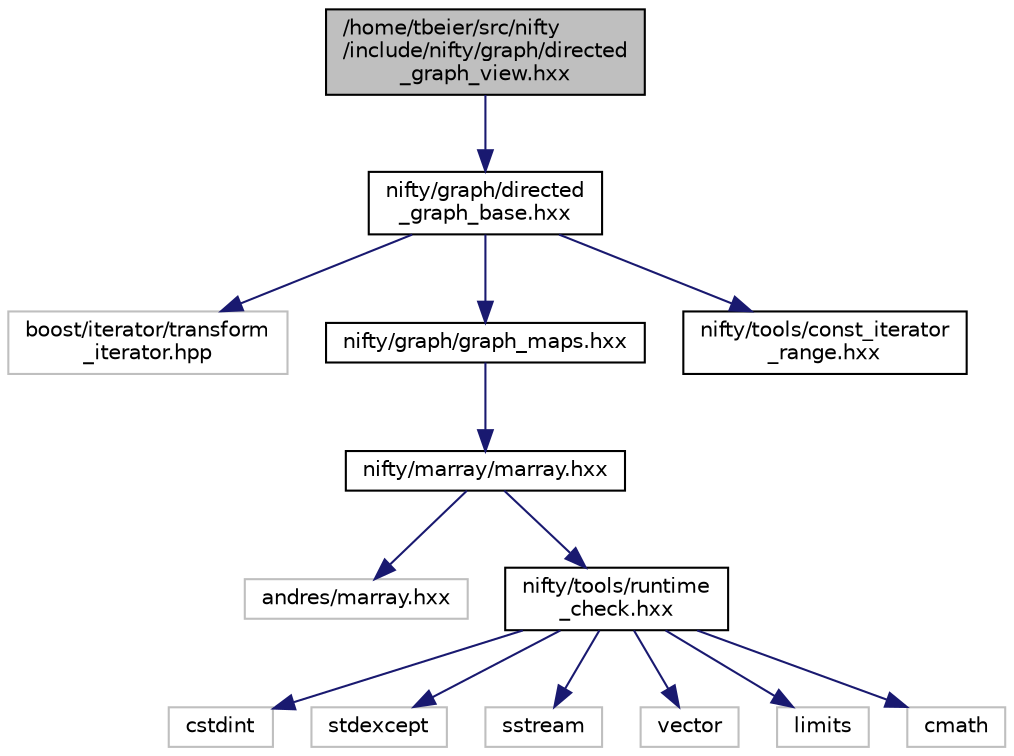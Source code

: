 digraph "/home/tbeier/src/nifty/include/nifty/graph/directed_graph_view.hxx"
{
  edge [fontname="Helvetica",fontsize="10",labelfontname="Helvetica",labelfontsize="10"];
  node [fontname="Helvetica",fontsize="10",shape=record];
  Node1 [label="/home/tbeier/src/nifty\l/include/nifty/graph/directed\l_graph_view.hxx",height=0.2,width=0.4,color="black", fillcolor="grey75", style="filled", fontcolor="black"];
  Node1 -> Node2 [color="midnightblue",fontsize="10",style="solid"];
  Node2 [label="nifty/graph/directed\l_graph_base.hxx",height=0.2,width=0.4,color="black", fillcolor="white", style="filled",URL="$directed__graph__base_8hxx.html"];
  Node2 -> Node3 [color="midnightblue",fontsize="10",style="solid"];
  Node3 [label="boost/iterator/transform\l_iterator.hpp",height=0.2,width=0.4,color="grey75", fillcolor="white", style="filled"];
  Node2 -> Node4 [color="midnightblue",fontsize="10",style="solid"];
  Node4 [label="nifty/graph/graph_maps.hxx",height=0.2,width=0.4,color="black", fillcolor="white", style="filled",URL="$graph__maps_8hxx.html"];
  Node4 -> Node5 [color="midnightblue",fontsize="10",style="solid"];
  Node5 [label="nifty/marray/marray.hxx",height=0.2,width=0.4,color="black", fillcolor="white", style="filled",URL="$marray_8hxx.html"];
  Node5 -> Node6 [color="midnightblue",fontsize="10",style="solid"];
  Node6 [label="andres/marray.hxx",height=0.2,width=0.4,color="grey75", fillcolor="white", style="filled"];
  Node5 -> Node7 [color="midnightblue",fontsize="10",style="solid"];
  Node7 [label="nifty/tools/runtime\l_check.hxx",height=0.2,width=0.4,color="black", fillcolor="white", style="filled",URL="$runtime__check_8hxx.html"];
  Node7 -> Node8 [color="midnightblue",fontsize="10",style="solid"];
  Node8 [label="cstdint",height=0.2,width=0.4,color="grey75", fillcolor="white", style="filled"];
  Node7 -> Node9 [color="midnightblue",fontsize="10",style="solid"];
  Node9 [label="stdexcept",height=0.2,width=0.4,color="grey75", fillcolor="white", style="filled"];
  Node7 -> Node10 [color="midnightblue",fontsize="10",style="solid"];
  Node10 [label="sstream",height=0.2,width=0.4,color="grey75", fillcolor="white", style="filled"];
  Node7 -> Node11 [color="midnightblue",fontsize="10",style="solid"];
  Node11 [label="vector",height=0.2,width=0.4,color="grey75", fillcolor="white", style="filled"];
  Node7 -> Node12 [color="midnightblue",fontsize="10",style="solid"];
  Node12 [label="limits",height=0.2,width=0.4,color="grey75", fillcolor="white", style="filled"];
  Node7 -> Node13 [color="midnightblue",fontsize="10",style="solid"];
  Node13 [label="cmath",height=0.2,width=0.4,color="grey75", fillcolor="white", style="filled"];
  Node2 -> Node14 [color="midnightblue",fontsize="10",style="solid"];
  Node14 [label="nifty/tools/const_iterator\l_range.hxx",height=0.2,width=0.4,color="black", fillcolor="white", style="filled",URL="$const__iterator__range_8hxx.html"];
}
